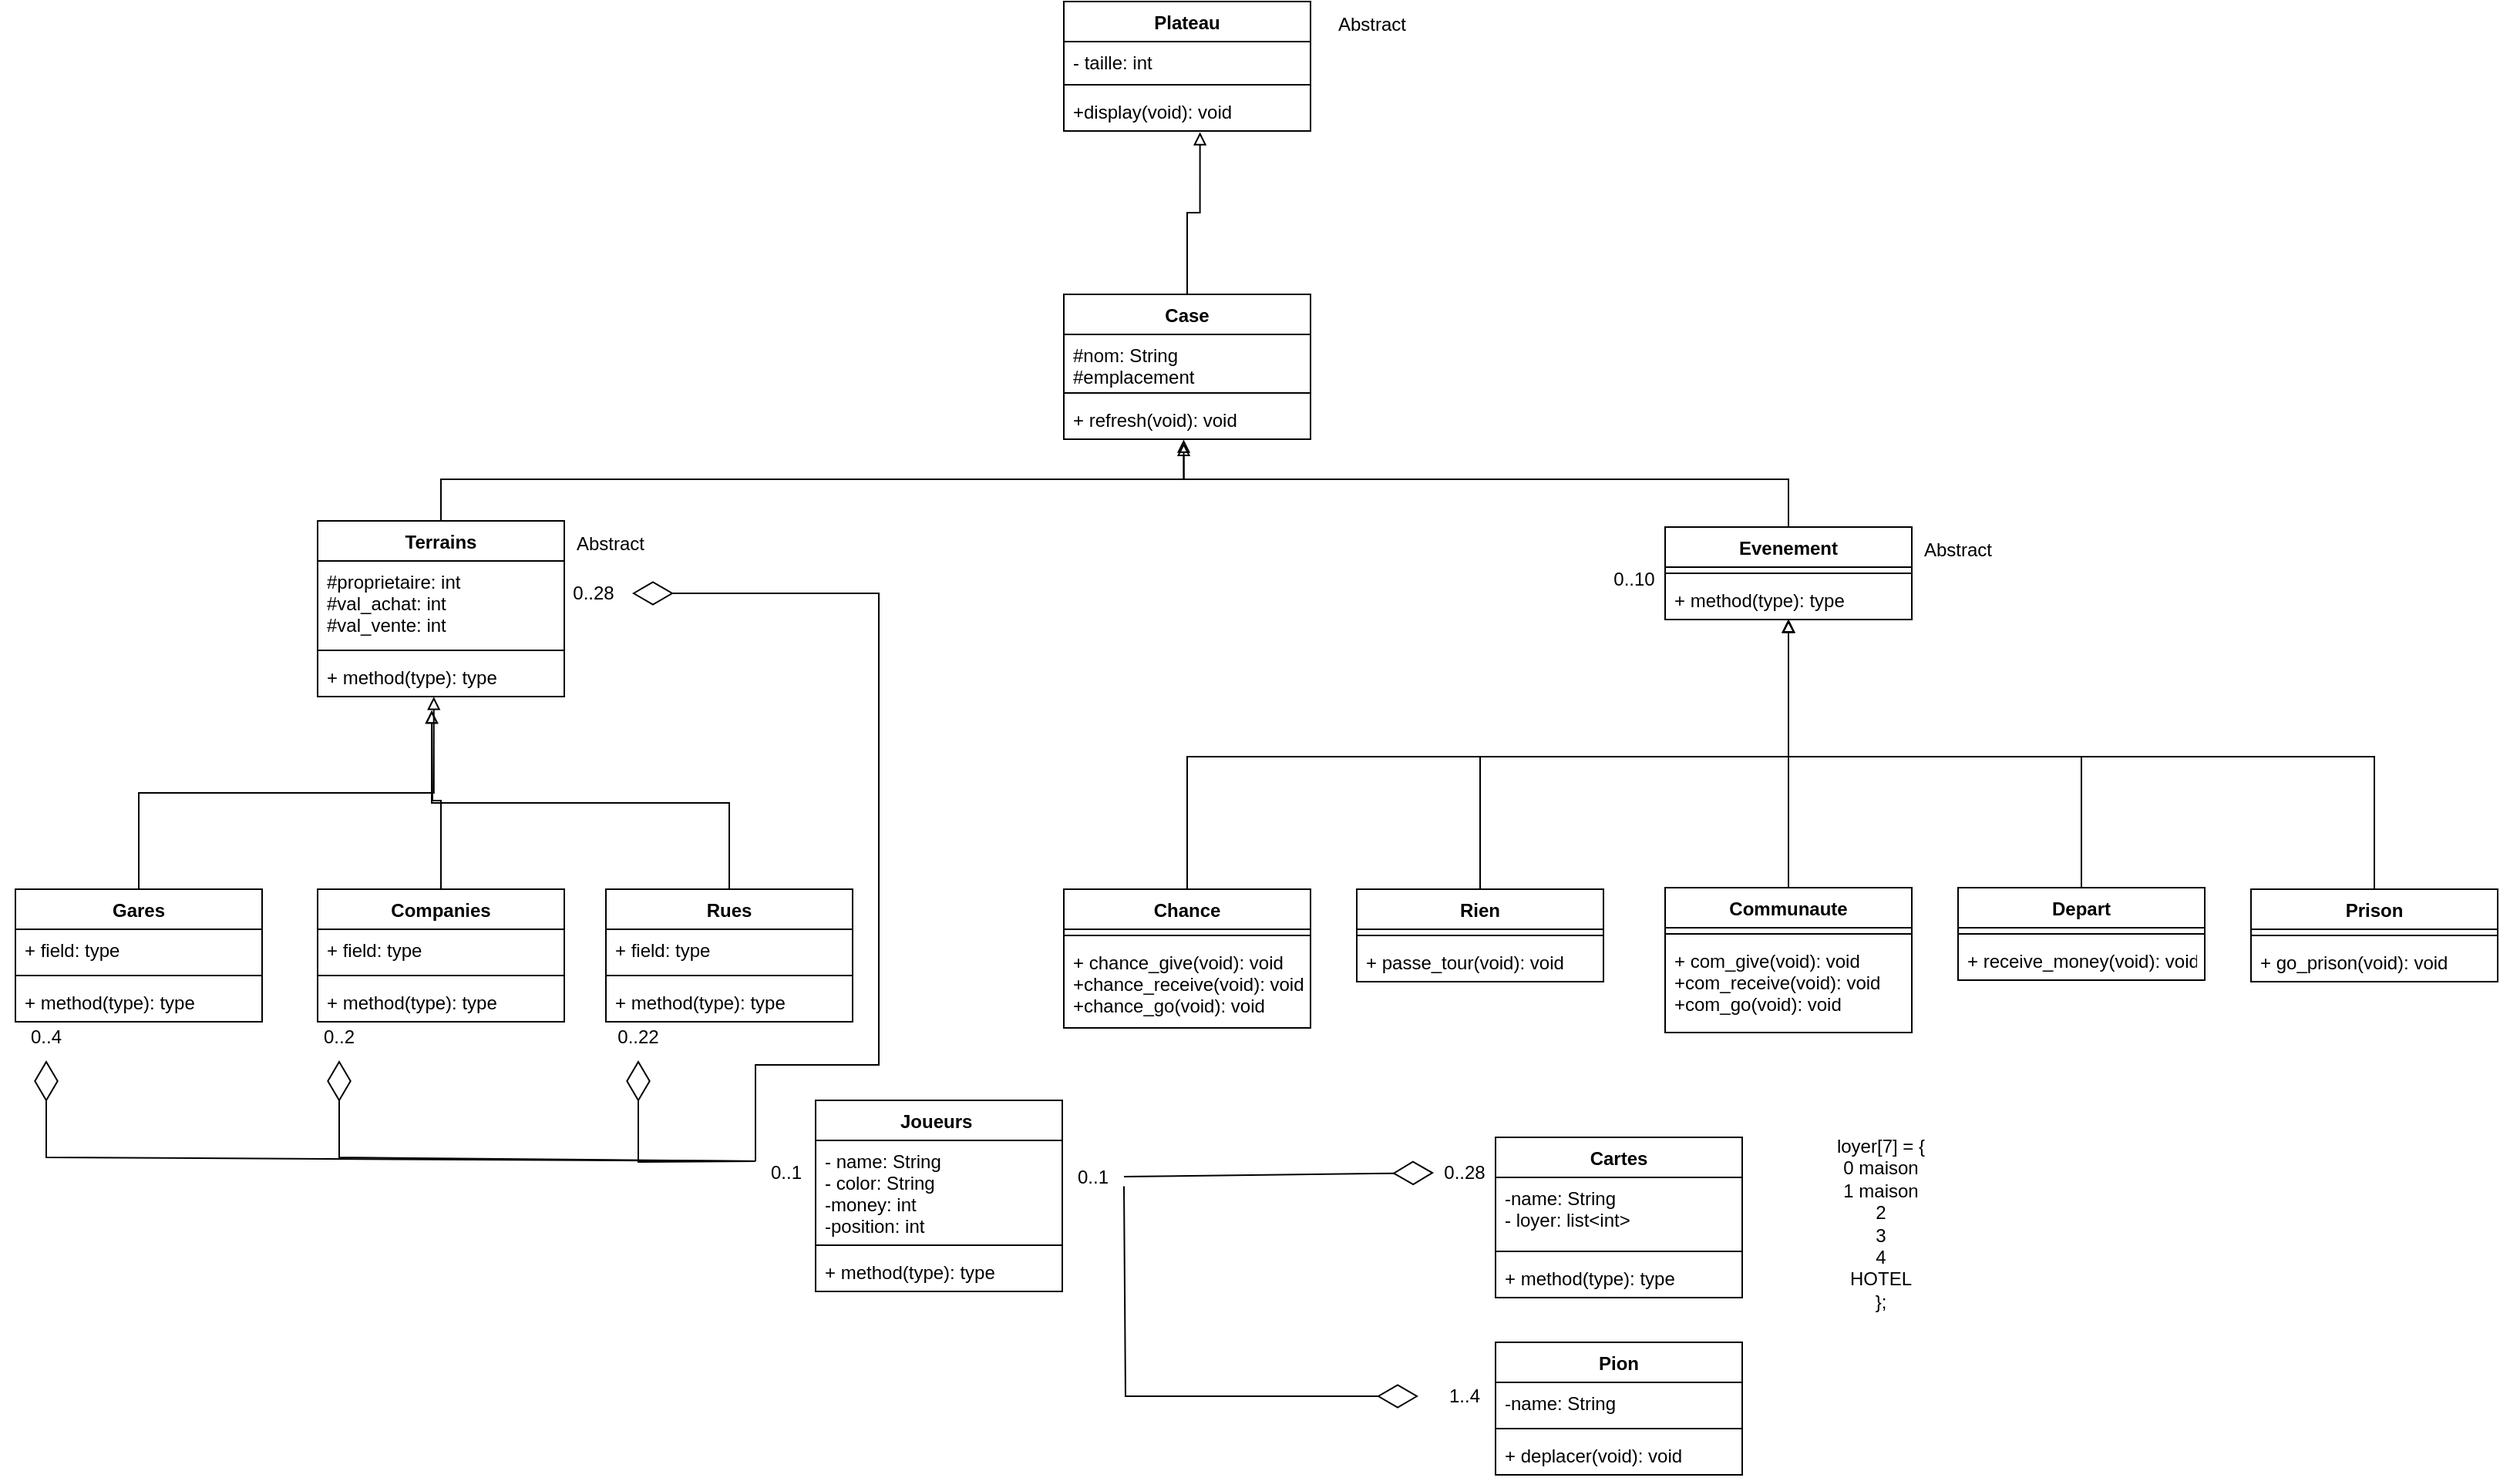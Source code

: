 <mxfile version="20.4.0" type="device"><diagram id="dNddcBC6CaofvjxaprTa" name="Page-1"><mxGraphModel dx="1185" dy="635" grid="1" gridSize="10" guides="1" tooltips="1" connect="1" arrows="1" fold="1" page="1" pageScale="1" pageWidth="827" pageHeight="1169" math="0" shadow="0"><root><mxCell id="0"/><mxCell id="1" parent="0"/><mxCell id="f2iG4RMcOvbiYptKMb8A-1" value="Cartes" style="swimlane;fontStyle=1;align=center;verticalAlign=top;childLayout=stackLayout;horizontal=1;startSize=26;horizontalStack=0;resizeParent=1;resizeParentMax=0;resizeLast=0;collapsible=1;marginBottom=0;" vertex="1" parent="1"><mxGeometry x="1000" y="737" width="160" height="104" as="geometry"/></mxCell><mxCell id="f2iG4RMcOvbiYptKMb8A-2" value="-name: String&#10;- loyer: list&lt;int&gt;" style="text;strokeColor=none;fillColor=none;align=left;verticalAlign=top;spacingLeft=4;spacingRight=4;overflow=hidden;rotatable=0;points=[[0,0.5],[1,0.5]];portConstraint=eastwest;" vertex="1" parent="f2iG4RMcOvbiYptKMb8A-1"><mxGeometry y="26" width="160" height="44" as="geometry"/></mxCell><mxCell id="f2iG4RMcOvbiYptKMb8A-3" value="" style="line;strokeWidth=1;fillColor=none;align=left;verticalAlign=middle;spacingTop=-1;spacingLeft=3;spacingRight=3;rotatable=0;labelPosition=right;points=[];portConstraint=eastwest;strokeColor=inherit;" vertex="1" parent="f2iG4RMcOvbiYptKMb8A-1"><mxGeometry y="70" width="160" height="8" as="geometry"/></mxCell><mxCell id="f2iG4RMcOvbiYptKMb8A-4" value="+ method(type): type" style="text;strokeColor=none;fillColor=none;align=left;verticalAlign=top;spacingLeft=4;spacingRight=4;overflow=hidden;rotatable=0;points=[[0,0.5],[1,0.5]];portConstraint=eastwest;" vertex="1" parent="f2iG4RMcOvbiYptKMb8A-1"><mxGeometry y="78" width="160" height="26" as="geometry"/></mxCell><mxCell id="f2iG4RMcOvbiYptKMb8A-5" value="Joueurs &#10;" style="swimlane;fontStyle=1;align=center;verticalAlign=top;childLayout=stackLayout;horizontal=1;startSize=26;horizontalStack=0;resizeParent=1;resizeParentMax=0;resizeLast=0;collapsible=1;marginBottom=0;" vertex="1" parent="1"><mxGeometry x="559" y="713" width="160" height="124" as="geometry"/></mxCell><mxCell id="f2iG4RMcOvbiYptKMb8A-6" value="- name: String&#10;- color: String&#10;-money: int&#10;-position: int" style="text;strokeColor=none;fillColor=none;align=left;verticalAlign=top;spacingLeft=4;spacingRight=4;overflow=hidden;rotatable=0;points=[[0,0.5],[1,0.5]];portConstraint=eastwest;" vertex="1" parent="f2iG4RMcOvbiYptKMb8A-5"><mxGeometry y="26" width="160" height="64" as="geometry"/></mxCell><mxCell id="f2iG4RMcOvbiYptKMb8A-7" value="" style="line;strokeWidth=1;fillColor=none;align=left;verticalAlign=middle;spacingTop=-1;spacingLeft=3;spacingRight=3;rotatable=0;labelPosition=right;points=[];portConstraint=eastwest;strokeColor=inherit;" vertex="1" parent="f2iG4RMcOvbiYptKMb8A-5"><mxGeometry y="90" width="160" height="8" as="geometry"/></mxCell><mxCell id="f2iG4RMcOvbiYptKMb8A-8" value="+ method(type): type" style="text;strokeColor=none;fillColor=none;align=left;verticalAlign=top;spacingLeft=4;spacingRight=4;overflow=hidden;rotatable=0;points=[[0,0.5],[1,0.5]];portConstraint=eastwest;" vertex="1" parent="f2iG4RMcOvbiYptKMb8A-5"><mxGeometry y="98" width="160" height="26" as="geometry"/></mxCell><mxCell id="f2iG4RMcOvbiYptKMb8A-9" value="Plateau" style="swimlane;fontStyle=1;align=center;verticalAlign=top;childLayout=stackLayout;horizontal=1;startSize=26;horizontalStack=0;resizeParent=1;resizeParentMax=0;resizeLast=0;collapsible=1;marginBottom=0;" vertex="1" parent="1"><mxGeometry x="720" width="160" height="84" as="geometry"/></mxCell><mxCell id="f2iG4RMcOvbiYptKMb8A-10" value="- taille: int" style="text;strokeColor=none;fillColor=none;align=left;verticalAlign=top;spacingLeft=4;spacingRight=4;overflow=hidden;rotatable=0;points=[[0,0.5],[1,0.5]];portConstraint=eastwest;" vertex="1" parent="f2iG4RMcOvbiYptKMb8A-9"><mxGeometry y="26" width="160" height="24" as="geometry"/></mxCell><mxCell id="f2iG4RMcOvbiYptKMb8A-11" value="" style="line;strokeWidth=1;fillColor=none;align=left;verticalAlign=middle;spacingTop=-1;spacingLeft=3;spacingRight=3;rotatable=0;labelPosition=right;points=[];portConstraint=eastwest;strokeColor=inherit;" vertex="1" parent="f2iG4RMcOvbiYptKMb8A-9"><mxGeometry y="50" width="160" height="8" as="geometry"/></mxCell><mxCell id="f2iG4RMcOvbiYptKMb8A-12" value="+display(void): void" style="text;strokeColor=none;fillColor=none;align=left;verticalAlign=top;spacingLeft=4;spacingRight=4;overflow=hidden;rotatable=0;points=[[0,0.5],[1,0.5]];portConstraint=eastwest;" vertex="1" parent="f2iG4RMcOvbiYptKMb8A-9"><mxGeometry y="58" width="160" height="26" as="geometry"/></mxCell><mxCell id="f2iG4RMcOvbiYptKMb8A-17" value="loyer[7] = {&lt;br&gt;0 maison&lt;br&gt;1 maison&lt;br&gt;2&lt;br&gt;3&lt;br&gt;4&lt;br&gt;HOTEL&lt;br&gt;};" style="text;html=1;strokeColor=none;fillColor=none;align=center;verticalAlign=middle;whiteSpace=wrap;rounded=0;" vertex="1" parent="1"><mxGeometry x="1190" y="745" width="120" height="95" as="geometry"/></mxCell><mxCell id="f2iG4RMcOvbiYptKMb8A-169" style="edgeStyle=orthogonalEdgeStyle;rounded=0;orthogonalLoop=1;jettySize=auto;html=1;entryX=0.486;entryY=1.093;entryDx=0;entryDy=0;entryPerimeter=0;strokeColor=#000000;endArrow=block;endFill=0;" edge="1" parent="1" source="f2iG4RMcOvbiYptKMb8A-18" target="f2iG4RMcOvbiYptKMb8A-119"><mxGeometry relative="1" as="geometry"><Array as="points"><mxPoint x="316" y="310"/><mxPoint x="798" y="310"/></Array></mxGeometry></mxCell><mxCell id="f2iG4RMcOvbiYptKMb8A-18" value="Terrains" style="swimlane;fontStyle=1;align=center;verticalAlign=top;childLayout=stackLayout;horizontal=1;startSize=26;horizontalStack=0;resizeParent=1;resizeParentMax=0;resizeLast=0;collapsible=1;marginBottom=0;" vertex="1" parent="1"><mxGeometry x="236" y="337" width="160" height="114" as="geometry"/></mxCell><mxCell id="f2iG4RMcOvbiYptKMb8A-19" value="#proprietaire: int&#10;#val_achat: int&#10;#val_vente: int" style="text;strokeColor=none;fillColor=none;align=left;verticalAlign=top;spacingLeft=4;spacingRight=4;overflow=hidden;rotatable=0;points=[[0,0.5],[1,0.5]];portConstraint=eastwest;" vertex="1" parent="f2iG4RMcOvbiYptKMb8A-18"><mxGeometry y="26" width="160" height="54" as="geometry"/></mxCell><mxCell id="f2iG4RMcOvbiYptKMb8A-20" value="" style="line;strokeWidth=1;fillColor=none;align=left;verticalAlign=middle;spacingTop=-1;spacingLeft=3;spacingRight=3;rotatable=0;labelPosition=right;points=[];portConstraint=eastwest;strokeColor=inherit;" vertex="1" parent="f2iG4RMcOvbiYptKMb8A-18"><mxGeometry y="80" width="160" height="8" as="geometry"/></mxCell><mxCell id="f2iG4RMcOvbiYptKMb8A-21" value="+ method(type): type" style="text;strokeColor=none;fillColor=none;align=left;verticalAlign=top;spacingLeft=4;spacingRight=4;overflow=hidden;rotatable=0;points=[[0,0.5],[1,0.5]];portConstraint=eastwest;" vertex="1" parent="f2iG4RMcOvbiYptKMb8A-18"><mxGeometry y="88" width="160" height="26" as="geometry"/></mxCell><mxCell id="f2iG4RMcOvbiYptKMb8A-152" style="edgeStyle=orthogonalEdgeStyle;rounded=0;orthogonalLoop=1;jettySize=auto;html=1;entryX=0.471;entryY=1.006;entryDx=0;entryDy=0;entryPerimeter=0;strokeColor=#000000;endArrow=block;endFill=0;" edge="1" parent="1" source="f2iG4RMcOvbiYptKMb8A-22" target="f2iG4RMcOvbiYptKMb8A-21"><mxGeometry relative="1" as="geometry"/></mxCell><mxCell id="f2iG4RMcOvbiYptKMb8A-22" value="Gares" style="swimlane;fontStyle=1;align=center;verticalAlign=top;childLayout=stackLayout;horizontal=1;startSize=26;horizontalStack=0;resizeParent=1;resizeParentMax=0;resizeLast=0;collapsible=1;marginBottom=0;" vertex="1" parent="1"><mxGeometry x="40" y="576" width="160" height="86" as="geometry"/></mxCell><mxCell id="f2iG4RMcOvbiYptKMb8A-23" value="+ field: type" style="text;strokeColor=none;fillColor=none;align=left;verticalAlign=top;spacingLeft=4;spacingRight=4;overflow=hidden;rotatable=0;points=[[0,0.5],[1,0.5]];portConstraint=eastwest;" vertex="1" parent="f2iG4RMcOvbiYptKMb8A-22"><mxGeometry y="26" width="160" height="26" as="geometry"/></mxCell><mxCell id="f2iG4RMcOvbiYptKMb8A-24" value="" style="line;strokeWidth=1;fillColor=none;align=left;verticalAlign=middle;spacingTop=-1;spacingLeft=3;spacingRight=3;rotatable=0;labelPosition=right;points=[];portConstraint=eastwest;strokeColor=inherit;" vertex="1" parent="f2iG4RMcOvbiYptKMb8A-22"><mxGeometry y="52" width="160" height="8" as="geometry"/></mxCell><mxCell id="f2iG4RMcOvbiYptKMb8A-25" value="+ method(type): type" style="text;strokeColor=none;fillColor=none;align=left;verticalAlign=top;spacingLeft=4;spacingRight=4;overflow=hidden;rotatable=0;points=[[0,0.5],[1,0.5]];portConstraint=eastwest;" vertex="1" parent="f2iG4RMcOvbiYptKMb8A-22"><mxGeometry y="60" width="160" height="26" as="geometry"/></mxCell><mxCell id="f2iG4RMcOvbiYptKMb8A-162" style="edgeStyle=orthogonalEdgeStyle;rounded=0;orthogonalLoop=1;jettySize=auto;html=1;strokeColor=#000000;endArrow=block;endFill=0;" edge="1" parent="1" source="f2iG4RMcOvbiYptKMb8A-26"><mxGeometry relative="1" as="geometry"><mxPoint x="310" y="460" as="targetPoint"/></mxGeometry></mxCell><mxCell id="f2iG4RMcOvbiYptKMb8A-26" value="Companies" style="swimlane;fontStyle=1;align=center;verticalAlign=top;childLayout=stackLayout;horizontal=1;startSize=26;horizontalStack=0;resizeParent=1;resizeParentMax=0;resizeLast=0;collapsible=1;marginBottom=0;" vertex="1" parent="1"><mxGeometry x="236" y="576" width="160" height="86" as="geometry"/></mxCell><mxCell id="f2iG4RMcOvbiYptKMb8A-27" value="+ field: type" style="text;strokeColor=none;fillColor=none;align=left;verticalAlign=top;spacingLeft=4;spacingRight=4;overflow=hidden;rotatable=0;points=[[0,0.5],[1,0.5]];portConstraint=eastwest;" vertex="1" parent="f2iG4RMcOvbiYptKMb8A-26"><mxGeometry y="26" width="160" height="26" as="geometry"/></mxCell><mxCell id="f2iG4RMcOvbiYptKMb8A-28" value="" style="line;strokeWidth=1;fillColor=none;align=left;verticalAlign=middle;spacingTop=-1;spacingLeft=3;spacingRight=3;rotatable=0;labelPosition=right;points=[];portConstraint=eastwest;strokeColor=inherit;" vertex="1" parent="f2iG4RMcOvbiYptKMb8A-26"><mxGeometry y="52" width="160" height="8" as="geometry"/></mxCell><mxCell id="f2iG4RMcOvbiYptKMb8A-29" value="+ method(type): type" style="text;strokeColor=none;fillColor=none;align=left;verticalAlign=top;spacingLeft=4;spacingRight=4;overflow=hidden;rotatable=0;points=[[0,0.5],[1,0.5]];portConstraint=eastwest;" vertex="1" parent="f2iG4RMcOvbiYptKMb8A-26"><mxGeometry y="60" width="160" height="26" as="geometry"/></mxCell><mxCell id="f2iG4RMcOvbiYptKMb8A-161" style="edgeStyle=orthogonalEdgeStyle;rounded=0;orthogonalLoop=1;jettySize=auto;html=1;strokeColor=#000000;endArrow=block;endFill=0;" edge="1" parent="1" source="f2iG4RMcOvbiYptKMb8A-34"><mxGeometry relative="1" as="geometry"><mxPoint x="310" y="460" as="targetPoint"/><Array as="points"><mxPoint x="503" y="520"/><mxPoint x="310" y="520"/></Array></mxGeometry></mxCell><mxCell id="f2iG4RMcOvbiYptKMb8A-34" value="Rues" style="swimlane;fontStyle=1;align=center;verticalAlign=top;childLayout=stackLayout;horizontal=1;startSize=26;horizontalStack=0;resizeParent=1;resizeParentMax=0;resizeLast=0;collapsible=1;marginBottom=0;" vertex="1" parent="1"><mxGeometry x="423" y="576" width="160" height="86" as="geometry"/></mxCell><mxCell id="f2iG4RMcOvbiYptKMb8A-35" value="+ field: type" style="text;strokeColor=none;fillColor=none;align=left;verticalAlign=top;spacingLeft=4;spacingRight=4;overflow=hidden;rotatable=0;points=[[0,0.5],[1,0.5]];portConstraint=eastwest;" vertex="1" parent="f2iG4RMcOvbiYptKMb8A-34"><mxGeometry y="26" width="160" height="26" as="geometry"/></mxCell><mxCell id="f2iG4RMcOvbiYptKMb8A-36" value="" style="line;strokeWidth=1;fillColor=none;align=left;verticalAlign=middle;spacingTop=-1;spacingLeft=3;spacingRight=3;rotatable=0;labelPosition=right;points=[];portConstraint=eastwest;strokeColor=inherit;" vertex="1" parent="f2iG4RMcOvbiYptKMb8A-34"><mxGeometry y="52" width="160" height="8" as="geometry"/></mxCell><mxCell id="f2iG4RMcOvbiYptKMb8A-37" value="+ method(type): type" style="text;strokeColor=none;fillColor=none;align=left;verticalAlign=top;spacingLeft=4;spacingRight=4;overflow=hidden;rotatable=0;points=[[0,0.5],[1,0.5]];portConstraint=eastwest;" vertex="1" parent="f2iG4RMcOvbiYptKMb8A-34"><mxGeometry y="60" width="160" height="26" as="geometry"/></mxCell><mxCell id="f2iG4RMcOvbiYptKMb8A-38" value="Abstract" style="text;html=1;strokeColor=none;fillColor=none;align=center;verticalAlign=middle;whiteSpace=wrap;rounded=0;" vertex="1" parent="1"><mxGeometry x="890" width="60" height="30" as="geometry"/></mxCell><mxCell id="f2iG4RMcOvbiYptKMb8A-75" value="0..1" style="text;html=1;strokeColor=none;fillColor=none;align=center;verticalAlign=middle;whiteSpace=wrap;rounded=0;" vertex="1" parent="1"><mxGeometry x="520" y="745" width="40" height="30" as="geometry"/></mxCell><mxCell id="f2iG4RMcOvbiYptKMb8A-76" value="0..1" style="text;html=1;strokeColor=none;fillColor=none;align=center;verticalAlign=middle;whiteSpace=wrap;rounded=0;" vertex="1" parent="1"><mxGeometry x="719" y="750" width="40" height="25" as="geometry"/></mxCell><mxCell id="f2iG4RMcOvbiYptKMb8A-77" value="0..28" style="text;html=1;strokeColor=none;fillColor=none;align=center;verticalAlign=middle;whiteSpace=wrap;rounded=0;" vertex="1" parent="1"><mxGeometry x="390" y="369" width="50" height="30" as="geometry"/></mxCell><mxCell id="f2iG4RMcOvbiYptKMb8A-78" value="0..28" style="text;html=1;strokeColor=none;fillColor=none;align=center;verticalAlign=middle;whiteSpace=wrap;rounded=0;" vertex="1" parent="1"><mxGeometry x="960" y="745" width="40" height="30" as="geometry"/></mxCell><mxCell id="f2iG4RMcOvbiYptKMb8A-79" value="0..4" style="text;html=1;strokeColor=none;fillColor=none;align=center;verticalAlign=middle;whiteSpace=wrap;rounded=0;" vertex="1" parent="1"><mxGeometry x="30" y="657" width="60" height="30" as="geometry"/></mxCell><mxCell id="f2iG4RMcOvbiYptKMb8A-80" value="0..2" style="text;html=1;strokeColor=none;fillColor=none;align=center;verticalAlign=middle;whiteSpace=wrap;rounded=0;" vertex="1" parent="1"><mxGeometry x="220" y="657" width="60" height="30" as="geometry"/></mxCell><mxCell id="f2iG4RMcOvbiYptKMb8A-81" value="0..22" style="text;html=1;strokeColor=none;fillColor=none;align=center;verticalAlign=middle;whiteSpace=wrap;rounded=0;" vertex="1" parent="1"><mxGeometry x="414" y="657" width="60" height="30" as="geometry"/></mxCell><mxCell id="f2iG4RMcOvbiYptKMb8A-90" value="Pion" style="swimlane;fontStyle=1;align=center;verticalAlign=top;childLayout=stackLayout;horizontal=1;startSize=26;horizontalStack=0;resizeParent=1;resizeParentMax=0;resizeLast=0;collapsible=1;marginBottom=0;" vertex="1" parent="1"><mxGeometry x="1000" y="870" width="160" height="86" as="geometry"/></mxCell><mxCell id="f2iG4RMcOvbiYptKMb8A-91" value="-name: String" style="text;strokeColor=none;fillColor=none;align=left;verticalAlign=top;spacingLeft=4;spacingRight=4;overflow=hidden;rotatable=0;points=[[0,0.5],[1,0.5]];portConstraint=eastwest;" vertex="1" parent="f2iG4RMcOvbiYptKMb8A-90"><mxGeometry y="26" width="160" height="26" as="geometry"/></mxCell><mxCell id="f2iG4RMcOvbiYptKMb8A-92" value="" style="line;strokeWidth=1;fillColor=none;align=left;verticalAlign=middle;spacingTop=-1;spacingLeft=3;spacingRight=3;rotatable=0;labelPosition=right;points=[];portConstraint=eastwest;strokeColor=inherit;" vertex="1" parent="f2iG4RMcOvbiYptKMb8A-90"><mxGeometry y="52" width="160" height="8" as="geometry"/></mxCell><mxCell id="f2iG4RMcOvbiYptKMb8A-93" value="+ deplacer(void): void" style="text;strokeColor=none;fillColor=none;align=left;verticalAlign=top;spacingLeft=4;spacingRight=4;overflow=hidden;rotatable=0;points=[[0,0.5],[1,0.5]];portConstraint=eastwest;" vertex="1" parent="f2iG4RMcOvbiYptKMb8A-90"><mxGeometry y="60" width="160" height="26" as="geometry"/></mxCell><mxCell id="f2iG4RMcOvbiYptKMb8A-94" value="1..4" style="text;html=1;strokeColor=none;fillColor=none;align=center;verticalAlign=middle;whiteSpace=wrap;rounded=0;" vertex="1" parent="1"><mxGeometry x="950" y="890" width="60" height="30" as="geometry"/></mxCell><mxCell id="f2iG4RMcOvbiYptKMb8A-142" style="edgeStyle=orthogonalEdgeStyle;rounded=0;orthogonalLoop=1;jettySize=auto;html=1;entryX=0.5;entryY=1;entryDx=0;entryDy=0;strokeColor=#000000;endArrow=block;endFill=0;" edge="1" parent="1" source="f2iG4RMcOvbiYptKMb8A-95" target="f2iG4RMcOvbiYptKMb8A-121"><mxGeometry relative="1" as="geometry"><Array as="points"><mxPoint x="800" y="490"/><mxPoint x="1190" y="490"/></Array></mxGeometry></mxCell><mxCell id="f2iG4RMcOvbiYptKMb8A-95" value="Chance" style="swimlane;fontStyle=1;align=center;verticalAlign=top;childLayout=stackLayout;horizontal=1;startSize=26;horizontalStack=0;resizeParent=1;resizeParentMax=0;resizeLast=0;collapsible=1;marginBottom=0;" vertex="1" parent="1"><mxGeometry x="720" y="576" width="160" height="90" as="geometry"/></mxCell><mxCell id="f2iG4RMcOvbiYptKMb8A-97" value="" style="line;strokeWidth=1;fillColor=none;align=left;verticalAlign=middle;spacingTop=-1;spacingLeft=3;spacingRight=3;rotatable=0;labelPosition=right;points=[];portConstraint=eastwest;strokeColor=inherit;" vertex="1" parent="f2iG4RMcOvbiYptKMb8A-95"><mxGeometry y="26" width="160" height="8" as="geometry"/></mxCell><mxCell id="f2iG4RMcOvbiYptKMb8A-98" value="+ chance_give(void): void&#10;+chance_receive(void): void&#10;+chance_go(void): void" style="text;strokeColor=none;fillColor=none;align=left;verticalAlign=top;spacingLeft=4;spacingRight=4;overflow=hidden;rotatable=0;points=[[0,0.5],[1,0.5]];portConstraint=eastwest;" vertex="1" parent="f2iG4RMcOvbiYptKMb8A-95"><mxGeometry y="34" width="160" height="56" as="geometry"/></mxCell><mxCell id="f2iG4RMcOvbiYptKMb8A-144" style="edgeStyle=orthogonalEdgeStyle;rounded=0;orthogonalLoop=1;jettySize=auto;html=1;entryX=0.5;entryY=1;entryDx=0;entryDy=0;strokeColor=#000000;endArrow=block;endFill=0;" edge="1" parent="1" source="f2iG4RMcOvbiYptKMb8A-99" target="f2iG4RMcOvbiYptKMb8A-121"><mxGeometry relative="1" as="geometry"><Array as="points"><mxPoint x="990" y="490"/><mxPoint x="1190" y="490"/></Array></mxGeometry></mxCell><mxCell id="f2iG4RMcOvbiYptKMb8A-99" value="Rien" style="swimlane;fontStyle=1;align=center;verticalAlign=top;childLayout=stackLayout;horizontal=1;startSize=26;horizontalStack=0;resizeParent=1;resizeParentMax=0;resizeLast=0;collapsible=1;marginBottom=0;" vertex="1" parent="1"><mxGeometry x="910" y="576" width="160" height="60" as="geometry"/></mxCell><mxCell id="f2iG4RMcOvbiYptKMb8A-101" value="" style="line;strokeWidth=1;fillColor=none;align=left;verticalAlign=middle;spacingTop=-1;spacingLeft=3;spacingRight=3;rotatable=0;labelPosition=right;points=[];portConstraint=eastwest;strokeColor=inherit;" vertex="1" parent="f2iG4RMcOvbiYptKMb8A-99"><mxGeometry y="26" width="160" height="8" as="geometry"/></mxCell><mxCell id="f2iG4RMcOvbiYptKMb8A-102" value="+ passe_tour(void): void" style="text;strokeColor=none;fillColor=none;align=left;verticalAlign=top;spacingLeft=4;spacingRight=4;overflow=hidden;rotatable=0;points=[[0,0.5],[1,0.5]];portConstraint=eastwest;" vertex="1" parent="f2iG4RMcOvbiYptKMb8A-99"><mxGeometry y="34" width="160" height="26" as="geometry"/></mxCell><mxCell id="f2iG4RMcOvbiYptKMb8A-145" style="edgeStyle=orthogonalEdgeStyle;rounded=0;orthogonalLoop=1;jettySize=auto;html=1;entryX=0.5;entryY=1;entryDx=0;entryDy=0;strokeColor=#000000;endArrow=block;endFill=0;" edge="1" parent="1" source="f2iG4RMcOvbiYptKMb8A-103" target="f2iG4RMcOvbiYptKMb8A-121"><mxGeometry relative="1" as="geometry"/></mxCell><mxCell id="f2iG4RMcOvbiYptKMb8A-103" value="Communaute" style="swimlane;fontStyle=1;align=center;verticalAlign=top;childLayout=stackLayout;horizontal=1;startSize=26;horizontalStack=0;resizeParent=1;resizeParentMax=0;resizeLast=0;collapsible=1;marginBottom=0;" vertex="1" parent="1"><mxGeometry x="1110" y="575" width="160" height="94" as="geometry"/></mxCell><mxCell id="f2iG4RMcOvbiYptKMb8A-105" value="" style="line;strokeWidth=1;fillColor=none;align=left;verticalAlign=middle;spacingTop=-1;spacingLeft=3;spacingRight=3;rotatable=0;labelPosition=right;points=[];portConstraint=eastwest;strokeColor=inherit;" vertex="1" parent="f2iG4RMcOvbiYptKMb8A-103"><mxGeometry y="26" width="160" height="8" as="geometry"/></mxCell><mxCell id="f2iG4RMcOvbiYptKMb8A-106" value="+ com_give(void): void&#10;+com_receive(void): void&#10;+com_go(void): void" style="text;strokeColor=none;fillColor=none;align=left;verticalAlign=top;spacingLeft=4;spacingRight=4;overflow=hidden;rotatable=0;points=[[0,0.5],[1,0.5]];portConstraint=eastwest;" vertex="1" parent="f2iG4RMcOvbiYptKMb8A-103"><mxGeometry y="34" width="160" height="60" as="geometry"/></mxCell><mxCell id="f2iG4RMcOvbiYptKMb8A-146" style="edgeStyle=orthogonalEdgeStyle;rounded=0;orthogonalLoop=1;jettySize=auto;html=1;entryX=0.5;entryY=1;entryDx=0;entryDy=0;strokeColor=#000000;endArrow=block;endFill=0;" edge="1" parent="1" source="f2iG4RMcOvbiYptKMb8A-108" target="f2iG4RMcOvbiYptKMb8A-121"><mxGeometry relative="1" as="geometry"><Array as="points"><mxPoint x="1380" y="490"/><mxPoint x="1190" y="490"/></Array></mxGeometry></mxCell><mxCell id="f2iG4RMcOvbiYptKMb8A-108" value="Depart" style="swimlane;fontStyle=1;align=center;verticalAlign=top;childLayout=stackLayout;horizontal=1;startSize=26;horizontalStack=0;resizeParent=1;resizeParentMax=0;resizeLast=0;collapsible=1;marginBottom=0;" vertex="1" parent="1"><mxGeometry x="1300" y="575" width="160" height="60" as="geometry"/></mxCell><mxCell id="f2iG4RMcOvbiYptKMb8A-110" value="" style="line;strokeWidth=1;fillColor=none;align=left;verticalAlign=middle;spacingTop=-1;spacingLeft=3;spacingRight=3;rotatable=0;labelPosition=right;points=[];portConstraint=eastwest;strokeColor=inherit;" vertex="1" parent="f2iG4RMcOvbiYptKMb8A-108"><mxGeometry y="26" width="160" height="8" as="geometry"/></mxCell><mxCell id="f2iG4RMcOvbiYptKMb8A-111" value="+ receive_money(void): void" style="text;strokeColor=none;fillColor=none;align=left;verticalAlign=top;spacingLeft=4;spacingRight=4;overflow=hidden;rotatable=0;points=[[0,0.5],[1,0.5]];portConstraint=eastwest;" vertex="1" parent="f2iG4RMcOvbiYptKMb8A-108"><mxGeometry y="34" width="160" height="26" as="geometry"/></mxCell><mxCell id="f2iG4RMcOvbiYptKMb8A-143" style="edgeStyle=orthogonalEdgeStyle;rounded=0;orthogonalLoop=1;jettySize=auto;html=1;entryX=0.5;entryY=1;entryDx=0;entryDy=0;strokeColor=#000000;endArrow=block;endFill=0;" edge="1" parent="1" source="f2iG4RMcOvbiYptKMb8A-112" target="f2iG4RMcOvbiYptKMb8A-121"><mxGeometry relative="1" as="geometry"><Array as="points"><mxPoint x="1570" y="490"/><mxPoint x="1190" y="490"/></Array></mxGeometry></mxCell><mxCell id="f2iG4RMcOvbiYptKMb8A-112" value="Prison" style="swimlane;fontStyle=1;align=center;verticalAlign=top;childLayout=stackLayout;horizontal=1;startSize=26;horizontalStack=0;resizeParent=1;resizeParentMax=0;resizeLast=0;collapsible=1;marginBottom=0;" vertex="1" parent="1"><mxGeometry x="1490" y="576" width="160" height="60" as="geometry"/></mxCell><mxCell id="f2iG4RMcOvbiYptKMb8A-114" value="" style="line;strokeWidth=1;fillColor=none;align=left;verticalAlign=middle;spacingTop=-1;spacingLeft=3;spacingRight=3;rotatable=0;labelPosition=right;points=[];portConstraint=eastwest;strokeColor=inherit;" vertex="1" parent="f2iG4RMcOvbiYptKMb8A-112"><mxGeometry y="26" width="160" height="8" as="geometry"/></mxCell><mxCell id="f2iG4RMcOvbiYptKMb8A-115" value="+ go_prison(void): void" style="text;strokeColor=none;fillColor=none;align=left;verticalAlign=top;spacingLeft=4;spacingRight=4;overflow=hidden;rotatable=0;points=[[0,0.5],[1,0.5]];portConstraint=eastwest;" vertex="1" parent="f2iG4RMcOvbiYptKMb8A-112"><mxGeometry y="34" width="160" height="26" as="geometry"/></mxCell><mxCell id="f2iG4RMcOvbiYptKMb8A-168" style="edgeStyle=orthogonalEdgeStyle;rounded=0;orthogonalLoop=1;jettySize=auto;html=1;entryX=0.552;entryY=1.03;entryDx=0;entryDy=0;entryPerimeter=0;strokeColor=#000000;endArrow=block;endFill=0;" edge="1" parent="1" source="f2iG4RMcOvbiYptKMb8A-116" target="f2iG4RMcOvbiYptKMb8A-12"><mxGeometry relative="1" as="geometry"/></mxCell><mxCell id="f2iG4RMcOvbiYptKMb8A-116" value="Case" style="swimlane;fontStyle=1;align=center;verticalAlign=top;childLayout=stackLayout;horizontal=1;startSize=26;horizontalStack=0;resizeParent=1;resizeParentMax=0;resizeLast=0;collapsible=1;marginBottom=0;" vertex="1" parent="1"><mxGeometry x="720" y="190" width="160" height="94" as="geometry"/></mxCell><mxCell id="f2iG4RMcOvbiYptKMb8A-117" value="#nom: String&#10;#emplacement " style="text;strokeColor=none;fillColor=none;align=left;verticalAlign=top;spacingLeft=4;spacingRight=4;overflow=hidden;rotatable=0;points=[[0,0.5],[1,0.5]];portConstraint=eastwest;" vertex="1" parent="f2iG4RMcOvbiYptKMb8A-116"><mxGeometry y="26" width="160" height="34" as="geometry"/></mxCell><mxCell id="f2iG4RMcOvbiYptKMb8A-118" value="" style="line;strokeWidth=1;fillColor=none;align=left;verticalAlign=middle;spacingTop=-1;spacingLeft=3;spacingRight=3;rotatable=0;labelPosition=right;points=[];portConstraint=eastwest;strokeColor=inherit;" vertex="1" parent="f2iG4RMcOvbiYptKMb8A-116"><mxGeometry y="60" width="160" height="8" as="geometry"/></mxCell><mxCell id="f2iG4RMcOvbiYptKMb8A-119" value="+ refresh(void): void" style="text;strokeColor=none;fillColor=none;align=left;verticalAlign=top;spacingLeft=4;spacingRight=4;overflow=hidden;rotatable=0;points=[[0,0.5],[1,0.5]];portConstraint=eastwest;" vertex="1" parent="f2iG4RMcOvbiYptKMb8A-116"><mxGeometry y="68" width="160" height="26" as="geometry"/></mxCell><mxCell id="f2iG4RMcOvbiYptKMb8A-170" style="edgeStyle=orthogonalEdgeStyle;rounded=0;orthogonalLoop=1;jettySize=auto;html=1;entryX=0.486;entryY=1.012;entryDx=0;entryDy=0;entryPerimeter=0;strokeColor=#000000;endArrow=block;endFill=0;" edge="1" parent="1" source="f2iG4RMcOvbiYptKMb8A-121" target="f2iG4RMcOvbiYptKMb8A-119"><mxGeometry relative="1" as="geometry"><Array as="points"><mxPoint x="1190" y="310"/><mxPoint x="798" y="310"/></Array></mxGeometry></mxCell><mxCell id="f2iG4RMcOvbiYptKMb8A-121" value="Evenement" style="swimlane;fontStyle=1;align=center;verticalAlign=top;childLayout=stackLayout;horizontal=1;startSize=26;horizontalStack=0;resizeParent=1;resizeParentMax=0;resizeLast=0;collapsible=1;marginBottom=0;" vertex="1" parent="1"><mxGeometry x="1110" y="341" width="160" height="60" as="geometry"/></mxCell><mxCell id="f2iG4RMcOvbiYptKMb8A-123" value="" style="line;strokeWidth=1;fillColor=none;align=left;verticalAlign=middle;spacingTop=-1;spacingLeft=3;spacingRight=3;rotatable=0;labelPosition=right;points=[];portConstraint=eastwest;strokeColor=inherit;" vertex="1" parent="f2iG4RMcOvbiYptKMb8A-121"><mxGeometry y="26" width="160" height="8" as="geometry"/></mxCell><mxCell id="f2iG4RMcOvbiYptKMb8A-124" value="+ method(type): type" style="text;strokeColor=none;fillColor=none;align=left;verticalAlign=top;spacingLeft=4;spacingRight=4;overflow=hidden;rotatable=0;points=[[0,0.5],[1,0.5]];portConstraint=eastwest;" vertex="1" parent="f2iG4RMcOvbiYptKMb8A-121"><mxGeometry y="34" width="160" height="26" as="geometry"/></mxCell><mxCell id="f2iG4RMcOvbiYptKMb8A-136" value="" style="endArrow=diamondThin;endFill=0;endSize=24;html=1;rounded=0;strokeColor=#000000;entryX=0.5;entryY=1;entryDx=0;entryDy=0;exitX=0;exitY=0.25;exitDx=0;exitDy=0;" edge="1" parent="1" source="f2iG4RMcOvbiYptKMb8A-75" target="f2iG4RMcOvbiYptKMb8A-79"><mxGeometry width="160" relative="1" as="geometry"><mxPoint x="520" y="750" as="sourcePoint"/><mxPoint x="710" y="700" as="targetPoint"/><Array as="points"><mxPoint x="60" y="750"/></Array></mxGeometry></mxCell><mxCell id="f2iG4RMcOvbiYptKMb8A-137" value="" style="endArrow=diamondThin;endFill=0;endSize=24;html=1;rounded=0;strokeColor=#000000;entryX=0.5;entryY=1;entryDx=0;entryDy=0;exitX=0;exitY=0.25;exitDx=0;exitDy=0;" edge="1" parent="1" source="f2iG4RMcOvbiYptKMb8A-75" target="f2iG4RMcOvbiYptKMb8A-80"><mxGeometry width="160" relative="1" as="geometry"><mxPoint x="550" y="700" as="sourcePoint"/><mxPoint x="710" y="700" as="targetPoint"/><Array as="points"><mxPoint x="250" y="750"/></Array></mxGeometry></mxCell><mxCell id="f2iG4RMcOvbiYptKMb8A-138" value="" style="endArrow=diamondThin;endFill=0;endSize=24;html=1;rounded=0;strokeColor=#000000;entryX=0.5;entryY=1;entryDx=0;entryDy=0;exitX=0;exitY=0.25;exitDx=0;exitDy=0;" edge="1" parent="1" source="f2iG4RMcOvbiYptKMb8A-75" target="f2iG4RMcOvbiYptKMb8A-81"><mxGeometry width="160" relative="1" as="geometry"><mxPoint x="550" y="700" as="sourcePoint"/><mxPoint x="710" y="700" as="targetPoint"/><Array as="points"><mxPoint x="444" y="753"/></Array></mxGeometry></mxCell><mxCell id="f2iG4RMcOvbiYptKMb8A-139" value="" style="endArrow=diamondThin;endFill=0;endSize=24;html=1;rounded=0;strokeColor=#000000;exitX=1;exitY=0.5;exitDx=0;exitDy=0;entryX=0;entryY=0.5;entryDx=0;entryDy=0;" edge="1" parent="1" source="f2iG4RMcOvbiYptKMb8A-76" target="f2iG4RMcOvbiYptKMb8A-78"><mxGeometry width="160" relative="1" as="geometry"><mxPoint x="800" y="759.5" as="sourcePoint"/><mxPoint x="960" y="760" as="targetPoint"/></mxGeometry></mxCell><mxCell id="f2iG4RMcOvbiYptKMb8A-158" value="0..10" style="text;html=1;strokeColor=none;fillColor=none;align=center;verticalAlign=middle;whiteSpace=wrap;rounded=0;" vertex="1" parent="1"><mxGeometry x="1060" y="360" width="60" height="30" as="geometry"/></mxCell><mxCell id="f2iG4RMcOvbiYptKMb8A-159" value="" style="endArrow=diamondThin;endFill=0;endSize=24;html=1;rounded=0;strokeColor=#000000;exitX=1;exitY=0.75;exitDx=0;exitDy=0;entryX=0;entryY=0.5;entryDx=0;entryDy=0;" edge="1" parent="1" source="f2iG4RMcOvbiYptKMb8A-76" target="f2iG4RMcOvbiYptKMb8A-94"><mxGeometry width="160" relative="1" as="geometry"><mxPoint x="710" y="830" as="sourcePoint"/><mxPoint x="870" y="830" as="targetPoint"/><Array as="points"><mxPoint x="760" y="905"/></Array></mxGeometry></mxCell><mxCell id="f2iG4RMcOvbiYptKMb8A-171" value="Abstract" style="text;html=1;strokeColor=none;fillColor=none;align=center;verticalAlign=middle;whiteSpace=wrap;rounded=0;" vertex="1" parent="1"><mxGeometry x="396" y="337" width="60" height="30" as="geometry"/></mxCell><mxCell id="f2iG4RMcOvbiYptKMb8A-172" value="Abstract" style="text;html=1;strokeColor=none;fillColor=none;align=center;verticalAlign=middle;whiteSpace=wrap;rounded=0;" vertex="1" parent="1"><mxGeometry x="1270" y="341" width="60" height="30" as="geometry"/></mxCell><mxCell id="f2iG4RMcOvbiYptKMb8A-173" value="" style="endArrow=diamondThin;endFill=0;endSize=24;html=1;rounded=0;strokeColor=#000000;exitX=0;exitY=0.25;exitDx=0;exitDy=0;entryX=1;entryY=0.5;entryDx=0;entryDy=0;" edge="1" parent="1" source="f2iG4RMcOvbiYptKMb8A-75" target="f2iG4RMcOvbiYptKMb8A-77"><mxGeometry width="160" relative="1" as="geometry"><mxPoint x="810" y="580" as="sourcePoint"/><mxPoint x="970" y="580" as="targetPoint"/><Array as="points"><mxPoint x="520" y="690"/><mxPoint x="600" y="690"/><mxPoint x="600" y="590"/><mxPoint x="600" y="384"/><mxPoint x="570" y="384"/></Array></mxGeometry></mxCell></root></mxGraphModel></diagram></mxfile>